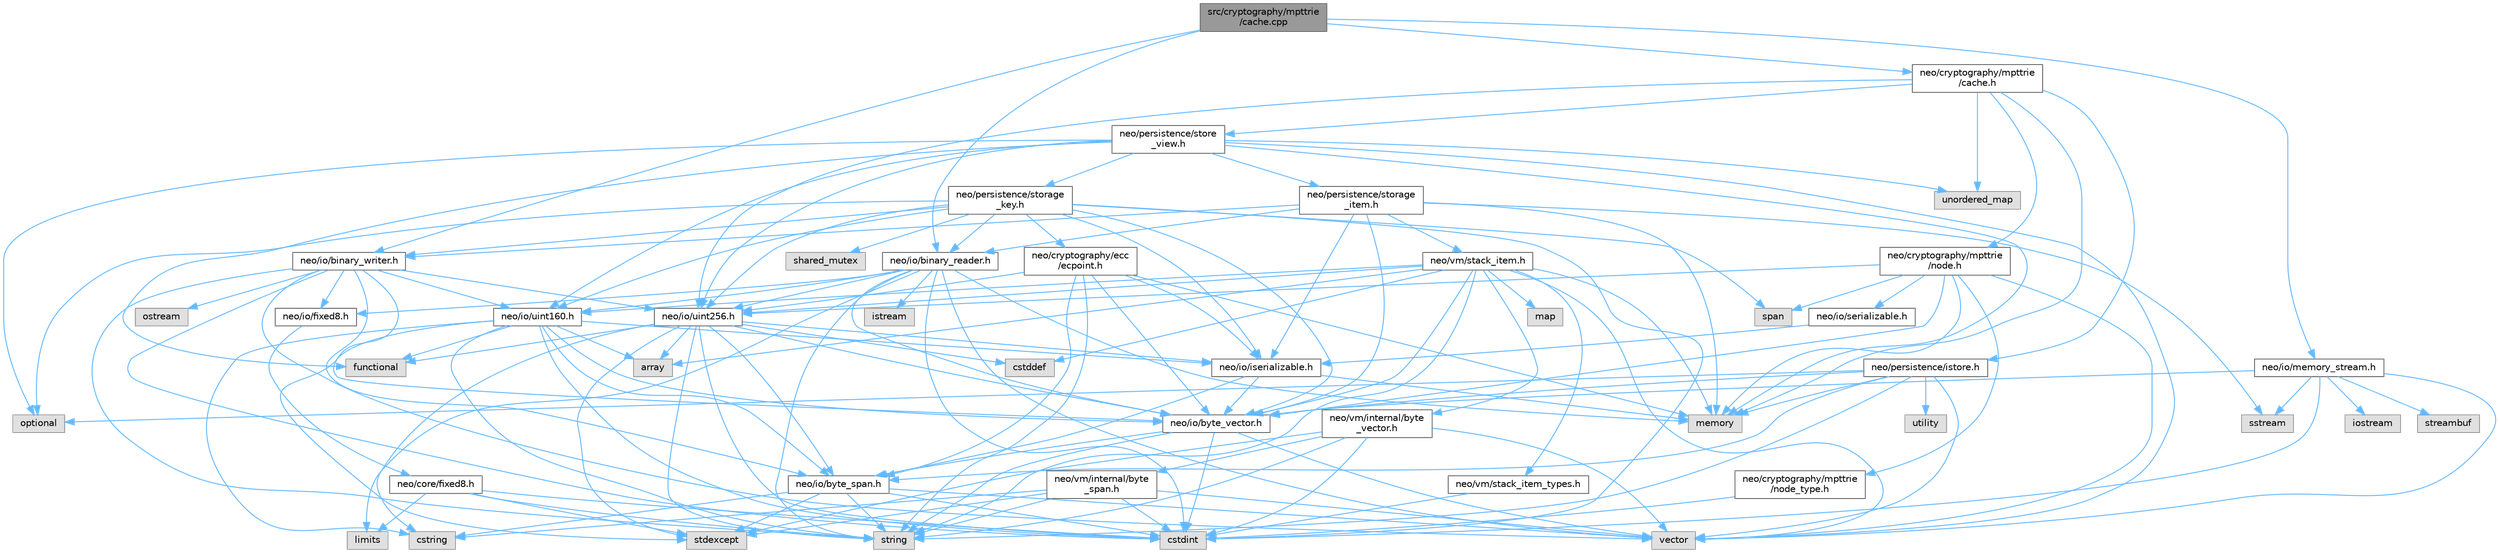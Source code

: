 digraph "src/cryptography/mpttrie/cache.cpp"
{
 // LATEX_PDF_SIZE
  bgcolor="transparent";
  edge [fontname=Helvetica,fontsize=10,labelfontname=Helvetica,labelfontsize=10];
  node [fontname=Helvetica,fontsize=10,shape=box,height=0.2,width=0.4];
  Node1 [id="Node000001",label="src/cryptography/mpttrie\l/cache.cpp",height=0.2,width=0.4,color="gray40", fillcolor="grey60", style="filled", fontcolor="black",tooltip=" "];
  Node1 -> Node2 [id="edge1_Node000001_Node000002",color="steelblue1",style="solid",tooltip=" "];
  Node2 [id="Node000002",label="neo/cryptography/mpttrie\l/cache.h",height=0.2,width=0.4,color="grey40", fillcolor="white", style="filled",URL="$cryptography_2mpttrie_2cache_8h.html",tooltip=" "];
  Node2 -> Node3 [id="edge2_Node000002_Node000003",color="steelblue1",style="solid",tooltip=" "];
  Node3 [id="Node000003",label="neo/cryptography/mpttrie\l/node.h",height=0.2,width=0.4,color="grey40", fillcolor="white", style="filled",URL="$node_8h.html",tooltip=" "];
  Node3 -> Node4 [id="edge3_Node000003_Node000004",color="steelblue1",style="solid",tooltip=" "];
  Node4 [id="Node000004",label="neo/cryptography/mpttrie\l/node_type.h",height=0.2,width=0.4,color="grey40", fillcolor="white", style="filled",URL="$node__type_8h.html",tooltip=" "];
  Node4 -> Node5 [id="edge4_Node000004_Node000005",color="steelblue1",style="solid",tooltip=" "];
  Node5 [id="Node000005",label="cstdint",height=0.2,width=0.4,color="grey60", fillcolor="#E0E0E0", style="filled",tooltip=" "];
  Node3 -> Node6 [id="edge5_Node000003_Node000006",color="steelblue1",style="solid",tooltip=" "];
  Node6 [id="Node000006",label="neo/io/byte_vector.h",height=0.2,width=0.4,color="grey40", fillcolor="white", style="filled",URL="$io_2byte__vector_8h.html",tooltip=" "];
  Node6 -> Node7 [id="edge6_Node000006_Node000007",color="steelblue1",style="solid",tooltip=" "];
  Node7 [id="Node000007",label="neo/io/byte_span.h",height=0.2,width=0.4,color="grey40", fillcolor="white", style="filled",URL="$io_2byte__span_8h.html",tooltip=" "];
  Node7 -> Node5 [id="edge7_Node000007_Node000005",color="steelblue1",style="solid",tooltip=" "];
  Node7 -> Node8 [id="edge8_Node000007_Node000008",color="steelblue1",style="solid",tooltip=" "];
  Node8 [id="Node000008",label="cstring",height=0.2,width=0.4,color="grey60", fillcolor="#E0E0E0", style="filled",tooltip=" "];
  Node7 -> Node9 [id="edge9_Node000007_Node000009",color="steelblue1",style="solid",tooltip=" "];
  Node9 [id="Node000009",label="stdexcept",height=0.2,width=0.4,color="grey60", fillcolor="#E0E0E0", style="filled",tooltip=" "];
  Node7 -> Node10 [id="edge10_Node000007_Node000010",color="steelblue1",style="solid",tooltip=" "];
  Node10 [id="Node000010",label="string",height=0.2,width=0.4,color="grey60", fillcolor="#E0E0E0", style="filled",tooltip=" "];
  Node7 -> Node11 [id="edge11_Node000007_Node000011",color="steelblue1",style="solid",tooltip=" "];
  Node11 [id="Node000011",label="vector",height=0.2,width=0.4,color="grey60", fillcolor="#E0E0E0", style="filled",tooltip=" "];
  Node6 -> Node5 [id="edge12_Node000006_Node000005",color="steelblue1",style="solid",tooltip=" "];
  Node6 -> Node10 [id="edge13_Node000006_Node000010",color="steelblue1",style="solid",tooltip=" "];
  Node6 -> Node11 [id="edge14_Node000006_Node000011",color="steelblue1",style="solid",tooltip=" "];
  Node3 -> Node12 [id="edge15_Node000003_Node000012",color="steelblue1",style="solid",tooltip=" "];
  Node12 [id="Node000012",label="neo/io/serializable.h",height=0.2,width=0.4,color="grey40", fillcolor="white", style="filled",URL="$serializable_8h.html",tooltip=" "];
  Node12 -> Node13 [id="edge16_Node000012_Node000013",color="steelblue1",style="solid",tooltip=" "];
  Node13 [id="Node000013",label="neo/io/iserializable.h",height=0.2,width=0.4,color="grey40", fillcolor="white", style="filled",URL="$iserializable_8h.html",tooltip=" "];
  Node13 -> Node7 [id="edge17_Node000013_Node000007",color="steelblue1",style="solid",tooltip=" "];
  Node13 -> Node6 [id="edge18_Node000013_Node000006",color="steelblue1",style="solid",tooltip=" "];
  Node13 -> Node14 [id="edge19_Node000013_Node000014",color="steelblue1",style="solid",tooltip=" "];
  Node14 [id="Node000014",label="memory",height=0.2,width=0.4,color="grey60", fillcolor="#E0E0E0", style="filled",tooltip=" "];
  Node3 -> Node15 [id="edge20_Node000003_Node000015",color="steelblue1",style="solid",tooltip=" "];
  Node15 [id="Node000015",label="neo/io/uint256.h",height=0.2,width=0.4,color="grey40", fillcolor="white", style="filled",URL="$uint256_8h.html",tooltip=" "];
  Node15 -> Node7 [id="edge21_Node000015_Node000007",color="steelblue1",style="solid",tooltip=" "];
  Node15 -> Node6 [id="edge22_Node000015_Node000006",color="steelblue1",style="solid",tooltip=" "];
  Node15 -> Node13 [id="edge23_Node000015_Node000013",color="steelblue1",style="solid",tooltip=" "];
  Node15 -> Node16 [id="edge24_Node000015_Node000016",color="steelblue1",style="solid",tooltip=" "];
  Node16 [id="Node000016",label="array",height=0.2,width=0.4,color="grey60", fillcolor="#E0E0E0", style="filled",tooltip=" "];
  Node15 -> Node17 [id="edge25_Node000015_Node000017",color="steelblue1",style="solid",tooltip=" "];
  Node17 [id="Node000017",label="cstddef",height=0.2,width=0.4,color="grey60", fillcolor="#E0E0E0", style="filled",tooltip=" "];
  Node15 -> Node5 [id="edge26_Node000015_Node000005",color="steelblue1",style="solid",tooltip=" "];
  Node15 -> Node8 [id="edge27_Node000015_Node000008",color="steelblue1",style="solid",tooltip=" "];
  Node15 -> Node18 [id="edge28_Node000015_Node000018",color="steelblue1",style="solid",tooltip=" "];
  Node18 [id="Node000018",label="functional",height=0.2,width=0.4,color="grey60", fillcolor="#E0E0E0", style="filled",tooltip=" "];
  Node15 -> Node9 [id="edge29_Node000015_Node000009",color="steelblue1",style="solid",tooltip=" "];
  Node15 -> Node10 [id="edge30_Node000015_Node000010",color="steelblue1",style="solid",tooltip=" "];
  Node3 -> Node14 [id="edge31_Node000003_Node000014",color="steelblue1",style="solid",tooltip=" "];
  Node3 -> Node19 [id="edge32_Node000003_Node000019",color="steelblue1",style="solid",tooltip=" "];
  Node19 [id="Node000019",label="span",height=0.2,width=0.4,color="grey60", fillcolor="#E0E0E0", style="filled",tooltip=" "];
  Node3 -> Node11 [id="edge33_Node000003_Node000011",color="steelblue1",style="solid",tooltip=" "];
  Node2 -> Node15 [id="edge34_Node000002_Node000015",color="steelblue1",style="solid",tooltip=" "];
  Node2 -> Node20 [id="edge35_Node000002_Node000020",color="steelblue1",style="solid",tooltip=" "];
  Node20 [id="Node000020",label="neo/persistence/istore.h",height=0.2,width=0.4,color="grey40", fillcolor="white", style="filled",URL="$istore_8h.html",tooltip=" "];
  Node20 -> Node7 [id="edge36_Node000020_Node000007",color="steelblue1",style="solid",tooltip=" "];
  Node20 -> Node6 [id="edge37_Node000020_Node000006",color="steelblue1",style="solid",tooltip=" "];
  Node20 -> Node14 [id="edge38_Node000020_Node000014",color="steelblue1",style="solid",tooltip=" "];
  Node20 -> Node21 [id="edge39_Node000020_Node000021",color="steelblue1",style="solid",tooltip=" "];
  Node21 [id="Node000021",label="optional",height=0.2,width=0.4,color="grey60", fillcolor="#E0E0E0", style="filled",tooltip=" "];
  Node20 -> Node10 [id="edge40_Node000020_Node000010",color="steelblue1",style="solid",tooltip=" "];
  Node20 -> Node22 [id="edge41_Node000020_Node000022",color="steelblue1",style="solid",tooltip=" "];
  Node22 [id="Node000022",label="utility",height=0.2,width=0.4,color="grey60", fillcolor="#E0E0E0", style="filled",tooltip=" "];
  Node20 -> Node11 [id="edge42_Node000020_Node000011",color="steelblue1",style="solid",tooltip=" "];
  Node2 -> Node23 [id="edge43_Node000002_Node000023",color="steelblue1",style="solid",tooltip=" "];
  Node23 [id="Node000023",label="neo/persistence/store\l_view.h",height=0.2,width=0.4,color="grey40", fillcolor="white", style="filled",URL="$store__view_8h.html",tooltip=" "];
  Node23 -> Node24 [id="edge44_Node000023_Node000024",color="steelblue1",style="solid",tooltip=" "];
  Node24 [id="Node000024",label="neo/io/uint160.h",height=0.2,width=0.4,color="grey40", fillcolor="white", style="filled",URL="$uint160_8h.html",tooltip=" "];
  Node24 -> Node7 [id="edge45_Node000024_Node000007",color="steelblue1",style="solid",tooltip=" "];
  Node24 -> Node6 [id="edge46_Node000024_Node000006",color="steelblue1",style="solid",tooltip=" "];
  Node24 -> Node13 [id="edge47_Node000024_Node000013",color="steelblue1",style="solid",tooltip=" "];
  Node24 -> Node16 [id="edge48_Node000024_Node000016",color="steelblue1",style="solid",tooltip=" "];
  Node24 -> Node5 [id="edge49_Node000024_Node000005",color="steelblue1",style="solid",tooltip=" "];
  Node24 -> Node8 [id="edge50_Node000024_Node000008",color="steelblue1",style="solid",tooltip=" "];
  Node24 -> Node18 [id="edge51_Node000024_Node000018",color="steelblue1",style="solid",tooltip=" "];
  Node24 -> Node9 [id="edge52_Node000024_Node000009",color="steelblue1",style="solid",tooltip=" "];
  Node24 -> Node10 [id="edge53_Node000024_Node000010",color="steelblue1",style="solid",tooltip=" "];
  Node23 -> Node15 [id="edge54_Node000023_Node000015",color="steelblue1",style="solid",tooltip=" "];
  Node23 -> Node25 [id="edge55_Node000023_Node000025",color="steelblue1",style="solid",tooltip=" "];
  Node25 [id="Node000025",label="neo/persistence/storage\l_item.h",height=0.2,width=0.4,color="grey40", fillcolor="white", style="filled",URL="$persistence_2storage__item_8h.html",tooltip=" "];
  Node25 -> Node26 [id="edge56_Node000025_Node000026",color="steelblue1",style="solid",tooltip=" "];
  Node26 [id="Node000026",label="neo/io/binary_reader.h",height=0.2,width=0.4,color="grey40", fillcolor="white", style="filled",URL="$binary__reader_8h.html",tooltip=" "];
  Node26 -> Node6 [id="edge57_Node000026_Node000006",color="steelblue1",style="solid",tooltip=" "];
  Node26 -> Node27 [id="edge58_Node000026_Node000027",color="steelblue1",style="solid",tooltip=" "];
  Node27 [id="Node000027",label="neo/io/fixed8.h",height=0.2,width=0.4,color="grey40", fillcolor="white", style="filled",URL="$io_2fixed8_8h.html",tooltip=" "];
  Node27 -> Node28 [id="edge59_Node000027_Node000028",color="steelblue1",style="solid",tooltip=" "];
  Node28 [id="Node000028",label="neo/core/fixed8.h",height=0.2,width=0.4,color="grey40", fillcolor="white", style="filled",URL="$core_2fixed8_8h.html",tooltip=" "];
  Node28 -> Node5 [id="edge60_Node000028_Node000005",color="steelblue1",style="solid",tooltip=" "];
  Node28 -> Node29 [id="edge61_Node000028_Node000029",color="steelblue1",style="solid",tooltip=" "];
  Node29 [id="Node000029",label="limits",height=0.2,width=0.4,color="grey60", fillcolor="#E0E0E0", style="filled",tooltip=" "];
  Node28 -> Node9 [id="edge62_Node000028_Node000009",color="steelblue1",style="solid",tooltip=" "];
  Node28 -> Node10 [id="edge63_Node000028_Node000010",color="steelblue1",style="solid",tooltip=" "];
  Node26 -> Node24 [id="edge64_Node000026_Node000024",color="steelblue1",style="solid",tooltip=" "];
  Node26 -> Node15 [id="edge65_Node000026_Node000015",color="steelblue1",style="solid",tooltip=" "];
  Node26 -> Node5 [id="edge66_Node000026_Node000005",color="steelblue1",style="solid",tooltip=" "];
  Node26 -> Node30 [id="edge67_Node000026_Node000030",color="steelblue1",style="solid",tooltip=" "];
  Node30 [id="Node000030",label="istream",height=0.2,width=0.4,color="grey60", fillcolor="#E0E0E0", style="filled",tooltip=" "];
  Node26 -> Node29 [id="edge68_Node000026_Node000029",color="steelblue1",style="solid",tooltip=" "];
  Node26 -> Node14 [id="edge69_Node000026_Node000014",color="steelblue1",style="solid",tooltip=" "];
  Node26 -> Node10 [id="edge70_Node000026_Node000010",color="steelblue1",style="solid",tooltip=" "];
  Node26 -> Node11 [id="edge71_Node000026_Node000011",color="steelblue1",style="solid",tooltip=" "];
  Node25 -> Node31 [id="edge72_Node000025_Node000031",color="steelblue1",style="solid",tooltip=" "];
  Node31 [id="Node000031",label="neo/io/binary_writer.h",height=0.2,width=0.4,color="grey40", fillcolor="white", style="filled",URL="$binary__writer_8h.html",tooltip=" "];
  Node31 -> Node7 [id="edge73_Node000031_Node000007",color="steelblue1",style="solid",tooltip=" "];
  Node31 -> Node6 [id="edge74_Node000031_Node000006",color="steelblue1",style="solid",tooltip=" "];
  Node31 -> Node27 [id="edge75_Node000031_Node000027",color="steelblue1",style="solid",tooltip=" "];
  Node31 -> Node24 [id="edge76_Node000031_Node000024",color="steelblue1",style="solid",tooltip=" "];
  Node31 -> Node15 [id="edge77_Node000031_Node000015",color="steelblue1",style="solid",tooltip=" "];
  Node31 -> Node5 [id="edge78_Node000031_Node000005",color="steelblue1",style="solid",tooltip=" "];
  Node31 -> Node32 [id="edge79_Node000031_Node000032",color="steelblue1",style="solid",tooltip=" "];
  Node32 [id="Node000032",label="ostream",height=0.2,width=0.4,color="grey60", fillcolor="#E0E0E0", style="filled",tooltip=" "];
  Node31 -> Node10 [id="edge80_Node000031_Node000010",color="steelblue1",style="solid",tooltip=" "];
  Node31 -> Node11 [id="edge81_Node000031_Node000011",color="steelblue1",style="solid",tooltip=" "];
  Node25 -> Node6 [id="edge82_Node000025_Node000006",color="steelblue1",style="solid",tooltip=" "];
  Node25 -> Node13 [id="edge83_Node000025_Node000013",color="steelblue1",style="solid",tooltip=" "];
  Node25 -> Node33 [id="edge84_Node000025_Node000033",color="steelblue1",style="solid",tooltip=" "];
  Node33 [id="Node000033",label="neo/vm/stack_item.h",height=0.2,width=0.4,color="grey40", fillcolor="white", style="filled",URL="$stack__item_8h.html",tooltip=" "];
  Node33 -> Node6 [id="edge85_Node000033_Node000006",color="steelblue1",style="solid",tooltip=" "];
  Node33 -> Node24 [id="edge86_Node000033_Node000024",color="steelblue1",style="solid",tooltip=" "];
  Node33 -> Node15 [id="edge87_Node000033_Node000015",color="steelblue1",style="solid",tooltip=" "];
  Node33 -> Node34 [id="edge88_Node000033_Node000034",color="steelblue1",style="solid",tooltip=" "];
  Node34 [id="Node000034",label="neo/vm/internal/byte\l_vector.h",height=0.2,width=0.4,color="grey40", fillcolor="white", style="filled",URL="$vm_2internal_2byte__vector_8h.html",tooltip=" "];
  Node34 -> Node35 [id="edge89_Node000034_Node000035",color="steelblue1",style="solid",tooltip=" "];
  Node35 [id="Node000035",label="neo/vm/internal/byte\l_span.h",height=0.2,width=0.4,color="grey40", fillcolor="white", style="filled",URL="$vm_2internal_2byte__span_8h.html",tooltip=" "];
  Node35 -> Node5 [id="edge90_Node000035_Node000005",color="steelblue1",style="solid",tooltip=" "];
  Node35 -> Node8 [id="edge91_Node000035_Node000008",color="steelblue1",style="solid",tooltip=" "];
  Node35 -> Node9 [id="edge92_Node000035_Node000009",color="steelblue1",style="solid",tooltip=" "];
  Node35 -> Node10 [id="edge93_Node000035_Node000010",color="steelblue1",style="solid",tooltip=" "];
  Node35 -> Node11 [id="edge94_Node000035_Node000011",color="steelblue1",style="solid",tooltip=" "];
  Node34 -> Node5 [id="edge95_Node000034_Node000005",color="steelblue1",style="solid",tooltip=" "];
  Node34 -> Node9 [id="edge96_Node000034_Node000009",color="steelblue1",style="solid",tooltip=" "];
  Node34 -> Node10 [id="edge97_Node000034_Node000010",color="steelblue1",style="solid",tooltip=" "];
  Node34 -> Node11 [id="edge98_Node000034_Node000011",color="steelblue1",style="solid",tooltip=" "];
  Node33 -> Node36 [id="edge99_Node000033_Node000036",color="steelblue1",style="solid",tooltip=" "];
  Node36 [id="Node000036",label="neo/vm/stack_item_types.h",height=0.2,width=0.4,color="grey40", fillcolor="white", style="filled",URL="$stack__item__types_8h.html",tooltip=" "];
  Node36 -> Node5 [id="edge100_Node000036_Node000005",color="steelblue1",style="solid",tooltip=" "];
  Node33 -> Node16 [id="edge101_Node000033_Node000016",color="steelblue1",style="solid",tooltip=" "];
  Node33 -> Node17 [id="edge102_Node000033_Node000017",color="steelblue1",style="solid",tooltip=" "];
  Node33 -> Node37 [id="edge103_Node000033_Node000037",color="steelblue1",style="solid",tooltip=" "];
  Node37 [id="Node000037",label="map",height=0.2,width=0.4,color="grey60", fillcolor="#E0E0E0", style="filled",tooltip=" "];
  Node33 -> Node14 [id="edge104_Node000033_Node000014",color="steelblue1",style="solid",tooltip=" "];
  Node33 -> Node10 [id="edge105_Node000033_Node000010",color="steelblue1",style="solid",tooltip=" "];
  Node33 -> Node11 [id="edge106_Node000033_Node000011",color="steelblue1",style="solid",tooltip=" "];
  Node25 -> Node14 [id="edge107_Node000025_Node000014",color="steelblue1",style="solid",tooltip=" "];
  Node25 -> Node38 [id="edge108_Node000025_Node000038",color="steelblue1",style="solid",tooltip=" "];
  Node38 [id="Node000038",label="sstream",height=0.2,width=0.4,color="grey60", fillcolor="#E0E0E0", style="filled",tooltip=" "];
  Node23 -> Node39 [id="edge109_Node000023_Node000039",color="steelblue1",style="solid",tooltip=" "];
  Node39 [id="Node000039",label="neo/persistence/storage\l_key.h",height=0.2,width=0.4,color="grey40", fillcolor="white", style="filled",URL="$persistence_2storage__key_8h.html",tooltip=" "];
  Node39 -> Node40 [id="edge110_Node000039_Node000040",color="steelblue1",style="solid",tooltip=" "];
  Node40 [id="Node000040",label="neo/cryptography/ecc\l/ecpoint.h",height=0.2,width=0.4,color="grey40", fillcolor="white", style="filled",URL="$ecpoint_8h.html",tooltip=" "];
  Node40 -> Node7 [id="edge111_Node000040_Node000007",color="steelblue1",style="solid",tooltip=" "];
  Node40 -> Node6 [id="edge112_Node000040_Node000006",color="steelblue1",style="solid",tooltip=" "];
  Node40 -> Node13 [id="edge113_Node000040_Node000013",color="steelblue1",style="solid",tooltip=" "];
  Node40 -> Node15 [id="edge114_Node000040_Node000015",color="steelblue1",style="solid",tooltip=" "];
  Node40 -> Node14 [id="edge115_Node000040_Node000014",color="steelblue1",style="solid",tooltip=" "];
  Node40 -> Node10 [id="edge116_Node000040_Node000010",color="steelblue1",style="solid",tooltip=" "];
  Node39 -> Node26 [id="edge117_Node000039_Node000026",color="steelblue1",style="solid",tooltip=" "];
  Node39 -> Node31 [id="edge118_Node000039_Node000031",color="steelblue1",style="solid",tooltip=" "];
  Node39 -> Node6 [id="edge119_Node000039_Node000006",color="steelblue1",style="solid",tooltip=" "];
  Node39 -> Node13 [id="edge120_Node000039_Node000013",color="steelblue1",style="solid",tooltip=" "];
  Node39 -> Node24 [id="edge121_Node000039_Node000024",color="steelblue1",style="solid",tooltip=" "];
  Node39 -> Node15 [id="edge122_Node000039_Node000015",color="steelblue1",style="solid",tooltip=" "];
  Node39 -> Node5 [id="edge123_Node000039_Node000005",color="steelblue1",style="solid",tooltip=" "];
  Node39 -> Node21 [id="edge124_Node000039_Node000021",color="steelblue1",style="solid",tooltip=" "];
  Node39 -> Node41 [id="edge125_Node000039_Node000041",color="steelblue1",style="solid",tooltip=" "];
  Node41 [id="Node000041",label="shared_mutex",height=0.2,width=0.4,color="grey60", fillcolor="#E0E0E0", style="filled",tooltip=" "];
  Node39 -> Node19 [id="edge126_Node000039_Node000019",color="steelblue1",style="solid",tooltip=" "];
  Node23 -> Node18 [id="edge127_Node000023_Node000018",color="steelblue1",style="solid",tooltip=" "];
  Node23 -> Node14 [id="edge128_Node000023_Node000014",color="steelblue1",style="solid",tooltip=" "];
  Node23 -> Node21 [id="edge129_Node000023_Node000021",color="steelblue1",style="solid",tooltip=" "];
  Node23 -> Node42 [id="edge130_Node000023_Node000042",color="steelblue1",style="solid",tooltip=" "];
  Node42 [id="Node000042",label="unordered_map",height=0.2,width=0.4,color="grey60", fillcolor="#E0E0E0", style="filled",tooltip=" "];
  Node23 -> Node11 [id="edge131_Node000023_Node000011",color="steelblue1",style="solid",tooltip=" "];
  Node2 -> Node14 [id="edge132_Node000002_Node000014",color="steelblue1",style="solid",tooltip=" "];
  Node2 -> Node42 [id="edge133_Node000002_Node000042",color="steelblue1",style="solid",tooltip=" "];
  Node1 -> Node26 [id="edge134_Node000001_Node000026",color="steelblue1",style="solid",tooltip=" "];
  Node1 -> Node31 [id="edge135_Node000001_Node000031",color="steelblue1",style="solid",tooltip=" "];
  Node1 -> Node43 [id="edge136_Node000001_Node000043",color="steelblue1",style="solid",tooltip=" "];
  Node43 [id="Node000043",label="neo/io/memory_stream.h",height=0.2,width=0.4,color="grey40", fillcolor="white", style="filled",URL="$memory__stream_8h.html",tooltip=" "];
  Node43 -> Node6 [id="edge137_Node000043_Node000006",color="steelblue1",style="solid",tooltip=" "];
  Node43 -> Node5 [id="edge138_Node000043_Node000005",color="steelblue1",style="solid",tooltip=" "];
  Node43 -> Node44 [id="edge139_Node000043_Node000044",color="steelblue1",style="solid",tooltip=" "];
  Node44 [id="Node000044",label="iostream",height=0.2,width=0.4,color="grey60", fillcolor="#E0E0E0", style="filled",tooltip=" "];
  Node43 -> Node38 [id="edge140_Node000043_Node000038",color="steelblue1",style="solid",tooltip=" "];
  Node43 -> Node45 [id="edge141_Node000043_Node000045",color="steelblue1",style="solid",tooltip=" "];
  Node45 [id="Node000045",label="streambuf",height=0.2,width=0.4,color="grey60", fillcolor="#E0E0E0", style="filled",tooltip=" "];
  Node43 -> Node11 [id="edge142_Node000043_Node000011",color="steelblue1",style="solid",tooltip=" "];
}
